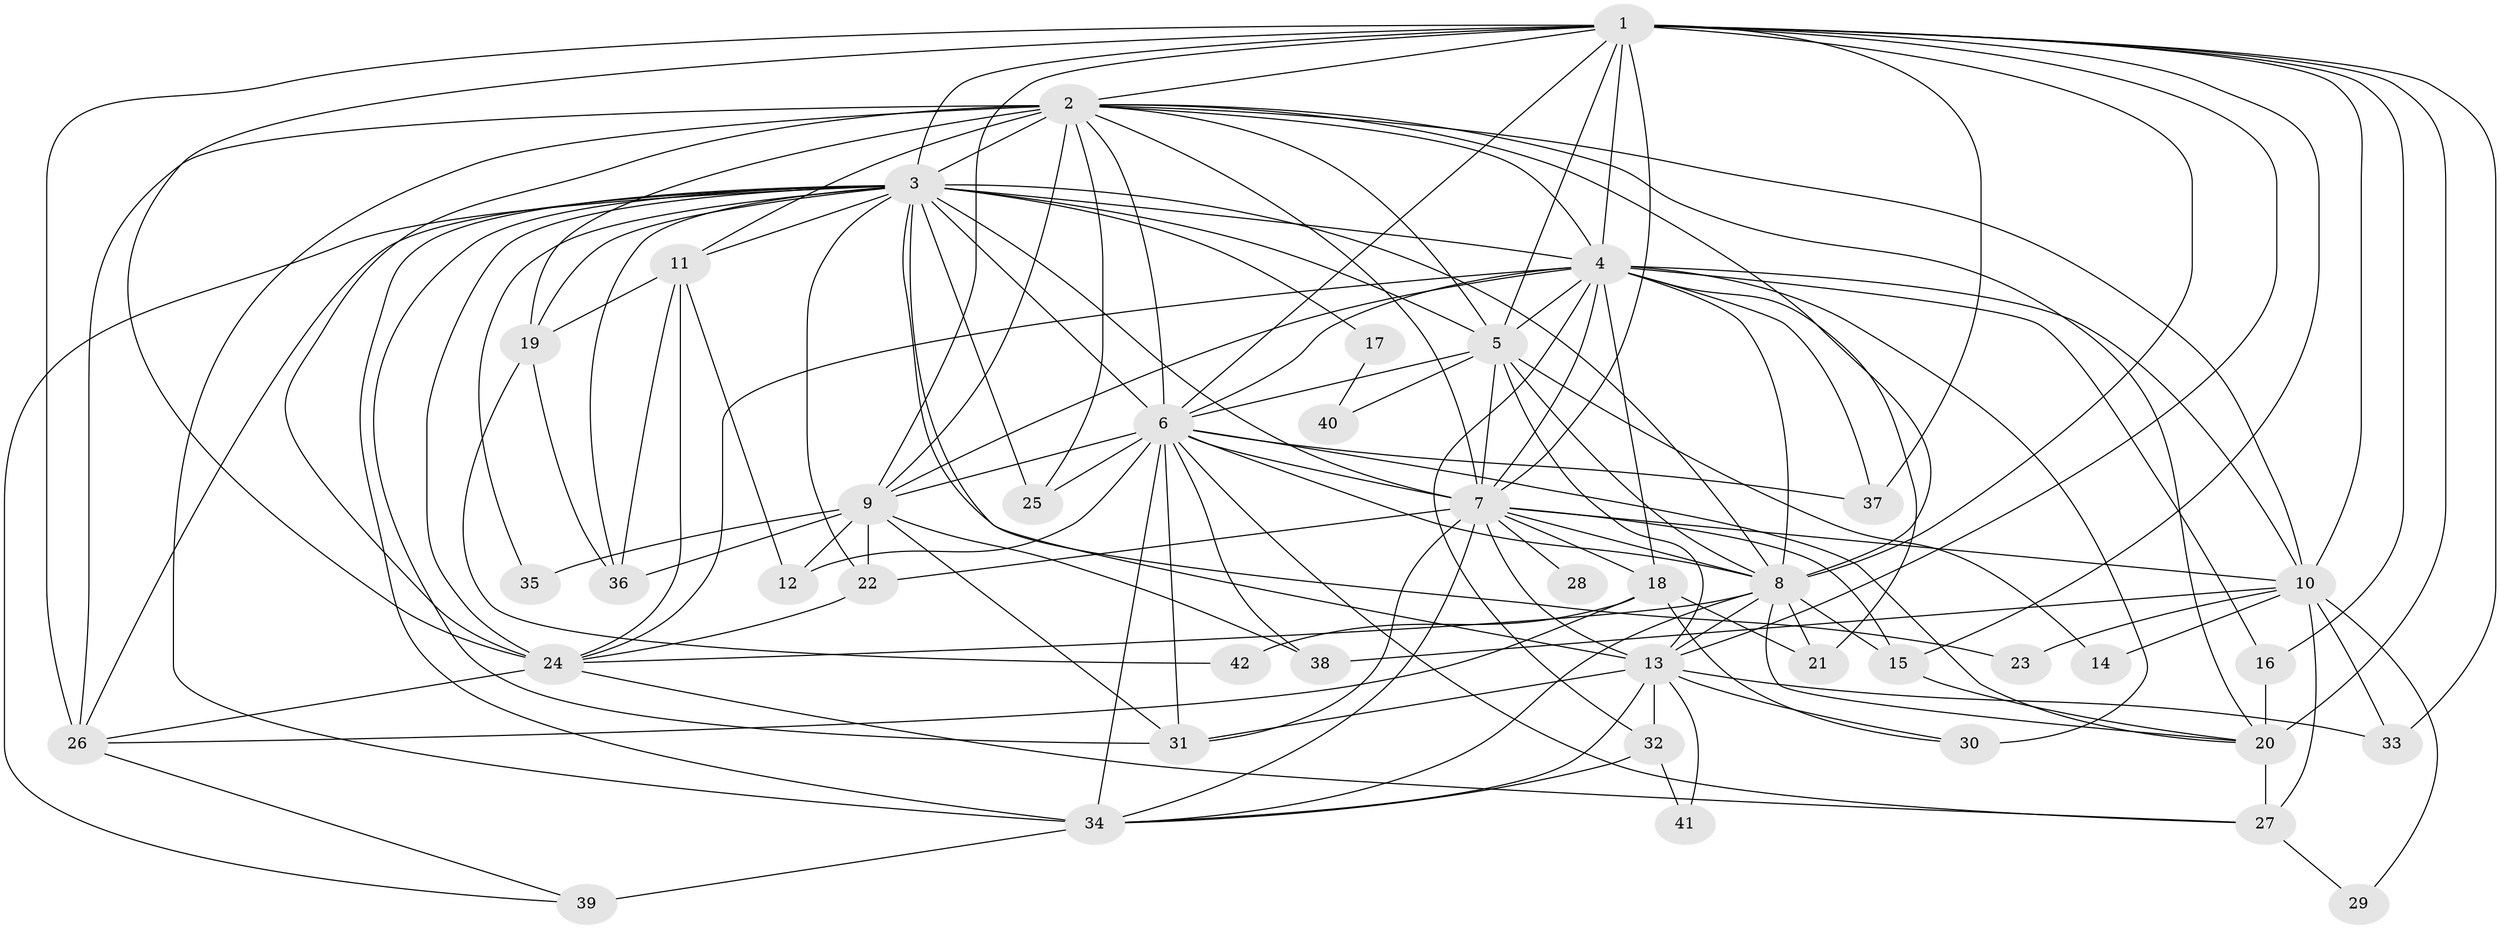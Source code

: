 // original degree distribution, {26: 0.009523809523809525, 22: 0.009523809523809525, 25: 0.01904761904761905, 16: 0.009523809523809525, 13: 0.009523809523809525, 18: 0.009523809523809525, 19: 0.009523809523809525, 15: 0.009523809523809525, 27: 0.009523809523809525, 12: 0.009523809523809525, 9: 0.009523809523809525, 2: 0.5904761904761905, 8: 0.009523809523809525, 3: 0.19047619047619047, 6: 0.01904761904761905, 7: 0.01904761904761905, 4: 0.047619047619047616, 5: 0.009523809523809525}
// Generated by graph-tools (version 1.1) at 2025/49/03/04/25 22:49:17]
// undirected, 42 vertices, 136 edges
graph export_dot {
  node [color=gray90,style=filled];
  1;
  2;
  3;
  4;
  5;
  6;
  7;
  8;
  9;
  10;
  11;
  12;
  13;
  14;
  15;
  16;
  17;
  18;
  19;
  20;
  21;
  22;
  23;
  24;
  25;
  26;
  27;
  28;
  29;
  30;
  31;
  32;
  33;
  34;
  35;
  36;
  37;
  38;
  39;
  40;
  41;
  42;
  1 -- 2 [weight=1.0];
  1 -- 3 [weight=2.0];
  1 -- 4 [weight=3.0];
  1 -- 5 [weight=1.0];
  1 -- 6 [weight=1.0];
  1 -- 7 [weight=1.0];
  1 -- 8 [weight=1.0];
  1 -- 9 [weight=1.0];
  1 -- 10 [weight=1.0];
  1 -- 13 [weight=1.0];
  1 -- 15 [weight=1.0];
  1 -- 16 [weight=2.0];
  1 -- 20 [weight=1.0];
  1 -- 24 [weight=2.0];
  1 -- 26 [weight=5.0];
  1 -- 33 [weight=1.0];
  1 -- 37 [weight=1.0];
  2 -- 3 [weight=2.0];
  2 -- 4 [weight=3.0];
  2 -- 5 [weight=1.0];
  2 -- 6 [weight=1.0];
  2 -- 7 [weight=1.0];
  2 -- 8 [weight=1.0];
  2 -- 9 [weight=1.0];
  2 -- 10 [weight=1.0];
  2 -- 11 [weight=1.0];
  2 -- 19 [weight=4.0];
  2 -- 20 [weight=1.0];
  2 -- 24 [weight=1.0];
  2 -- 25 [weight=1.0];
  2 -- 26 [weight=1.0];
  2 -- 34 [weight=1.0];
  3 -- 4 [weight=4.0];
  3 -- 5 [weight=2.0];
  3 -- 6 [weight=2.0];
  3 -- 7 [weight=2.0];
  3 -- 8 [weight=3.0];
  3 -- 11 [weight=1.0];
  3 -- 13 [weight=3.0];
  3 -- 17 [weight=1.0];
  3 -- 19 [weight=1.0];
  3 -- 22 [weight=2.0];
  3 -- 23 [weight=1.0];
  3 -- 24 [weight=1.0];
  3 -- 25 [weight=1.0];
  3 -- 26 [weight=1.0];
  3 -- 31 [weight=1.0];
  3 -- 34 [weight=1.0];
  3 -- 35 [weight=2.0];
  3 -- 36 [weight=1.0];
  3 -- 39 [weight=1.0];
  4 -- 5 [weight=3.0];
  4 -- 6 [weight=3.0];
  4 -- 7 [weight=2.0];
  4 -- 8 [weight=2.0];
  4 -- 9 [weight=1.0];
  4 -- 10 [weight=1.0];
  4 -- 16 [weight=1.0];
  4 -- 18 [weight=1.0];
  4 -- 21 [weight=1.0];
  4 -- 24 [weight=1.0];
  4 -- 30 [weight=2.0];
  4 -- 32 [weight=1.0];
  4 -- 37 [weight=1.0];
  5 -- 6 [weight=1.0];
  5 -- 7 [weight=1.0];
  5 -- 8 [weight=1.0];
  5 -- 13 [weight=1.0];
  5 -- 14 [weight=1.0];
  5 -- 40 [weight=1.0];
  6 -- 7 [weight=1.0];
  6 -- 8 [weight=1.0];
  6 -- 9 [weight=1.0];
  6 -- 12 [weight=1.0];
  6 -- 20 [weight=1.0];
  6 -- 25 [weight=1.0];
  6 -- 27 [weight=1.0];
  6 -- 31 [weight=1.0];
  6 -- 34 [weight=7.0];
  6 -- 37 [weight=1.0];
  6 -- 38 [weight=1.0];
  7 -- 8 [weight=2.0];
  7 -- 10 [weight=1.0];
  7 -- 13 [weight=1.0];
  7 -- 15 [weight=1.0];
  7 -- 18 [weight=1.0];
  7 -- 22 [weight=1.0];
  7 -- 28 [weight=1.0];
  7 -- 31 [weight=1.0];
  7 -- 34 [weight=1.0];
  8 -- 13 [weight=9.0];
  8 -- 15 [weight=1.0];
  8 -- 20 [weight=1.0];
  8 -- 21 [weight=2.0];
  8 -- 24 [weight=1.0];
  8 -- 34 [weight=1.0];
  9 -- 12 [weight=1.0];
  9 -- 22 [weight=4.0];
  9 -- 31 [weight=1.0];
  9 -- 35 [weight=1.0];
  9 -- 36 [weight=1.0];
  9 -- 38 [weight=1.0];
  10 -- 14 [weight=1.0];
  10 -- 23 [weight=1.0];
  10 -- 27 [weight=1.0];
  10 -- 29 [weight=1.0];
  10 -- 33 [weight=1.0];
  10 -- 38 [weight=1.0];
  11 -- 12 [weight=1.0];
  11 -- 19 [weight=2.0];
  11 -- 24 [weight=1.0];
  11 -- 36 [weight=2.0];
  13 -- 30 [weight=1.0];
  13 -- 31 [weight=1.0];
  13 -- 32 [weight=2.0];
  13 -- 33 [weight=1.0];
  13 -- 34 [weight=1.0];
  13 -- 41 [weight=1.0];
  15 -- 20 [weight=1.0];
  16 -- 20 [weight=4.0];
  17 -- 40 [weight=1.0];
  18 -- 21 [weight=1.0];
  18 -- 26 [weight=1.0];
  18 -- 30 [weight=1.0];
  18 -- 42 [weight=1.0];
  19 -- 36 [weight=1.0];
  19 -- 42 [weight=1.0];
  20 -- 27 [weight=1.0];
  22 -- 24 [weight=1.0];
  24 -- 26 [weight=1.0];
  24 -- 27 [weight=1.0];
  26 -- 39 [weight=1.0];
  27 -- 29 [weight=1.0];
  32 -- 34 [weight=1.0];
  32 -- 41 [weight=1.0];
  34 -- 39 [weight=2.0];
}
